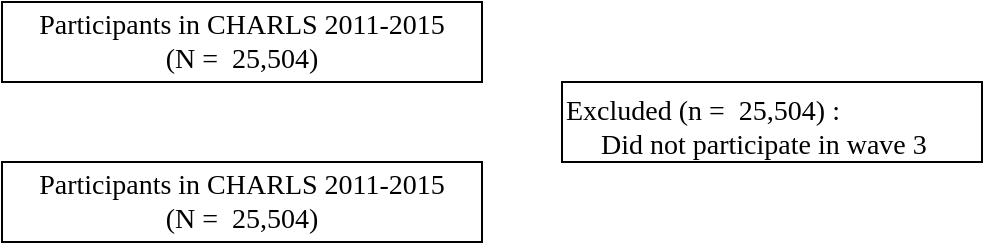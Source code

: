<mxfile version="10.6.7" type="github"><diagram id="DSuhGR9CIeAhrYtNeFHA" name="Page-1"><mxGraphModel dx="695" dy="462" grid="1" gridSize="10" guides="1" tooltips="1" connect="1" arrows="1" fold="1" page="1" pageScale="1" pageWidth="827" pageHeight="1169" math="0" shadow="0"><root><mxCell id="0"/><mxCell id="1" parent="0"/><mxCell id="Jsd64yAzto0pwKJOwlLj-1" value="Participants in CHARLS 2011-2015&lt;br style=&quot;font-size: 14px;&quot;&gt;(N =&amp;nbsp; 25,504)" style="rounded=0;whiteSpace=wrap;html=1;fontSize=14;fontFamily=Times New Roman;" vertex="1" parent="1"><mxGeometry x="120" y="40" width="240" height="40" as="geometry"/></mxCell><mxCell id="Jsd64yAzto0pwKJOwlLj-2" value="Participants in CHARLS 2011-2015&lt;br style=&quot;font-size: 14px;&quot;&gt;(N =&amp;nbsp; 25,504)" style="rounded=0;whiteSpace=wrap;html=1;fontSize=14;fontFamily=Times New Roman;" vertex="1" parent="1"><mxGeometry x="120" y="120" width="240" height="40" as="geometry"/></mxCell><mxCell id="Jsd64yAzto0pwKJOwlLj-3" value="&lt;span&gt;Excluded&amp;nbsp;(n =&amp;nbsp; 25,504) :&lt;/span&gt;&lt;br&gt;&lt;span&gt;&amp;nbsp; &amp;nbsp; &amp;nbsp;Did not participate in wave 3&lt;/span&gt;&lt;br&gt;" style="rounded=0;whiteSpace=wrap;html=1;fontSize=14;fontFamily=Times New Roman;align=left;verticalAlign=top;horizontal=1;" vertex="1" parent="1"><mxGeometry x="400" y="80" width="210" height="40" as="geometry"/></mxCell></root></mxGraphModel></diagram></mxfile>
